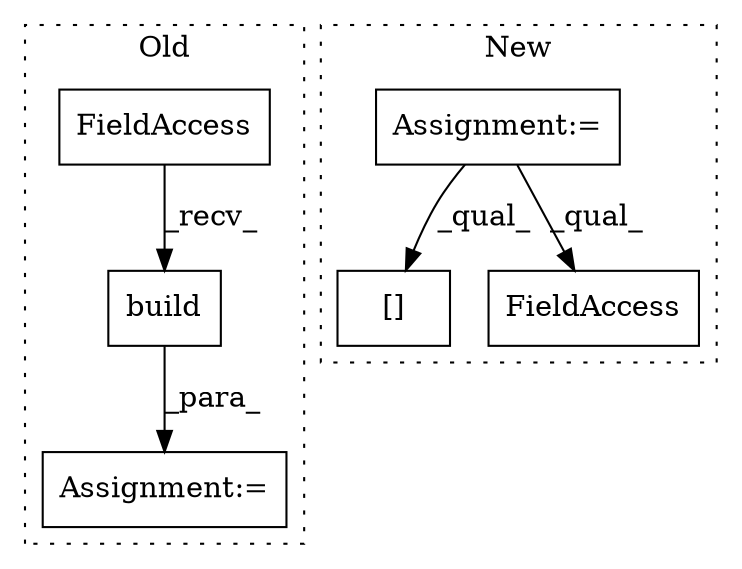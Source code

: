 digraph G {
subgraph cluster0 {
1 [label="build" a="32" s="1346,1382" l="6,1" shape="box"];
3 [label="Assignment:=" a="7" s="1317" l="1" shape="box"];
6 [label="FieldAccess" a="22" s="1318" l="27" shape="box"];
label = "Old";
style="dotted";
}
subgraph cluster1 {
2 [label="[]" a="2" s="1801,1813" l="11,1" shape="box"];
4 [label="Assignment:=" a="7" s="1250" l="1" shape="box"];
5 [label="FieldAccess" a="22" s="1507" l="24" shape="box"];
label = "New";
style="dotted";
}
1 -> 3 [label="_para_"];
4 -> 2 [label="_qual_"];
4 -> 5 [label="_qual_"];
6 -> 1 [label="_recv_"];
}
